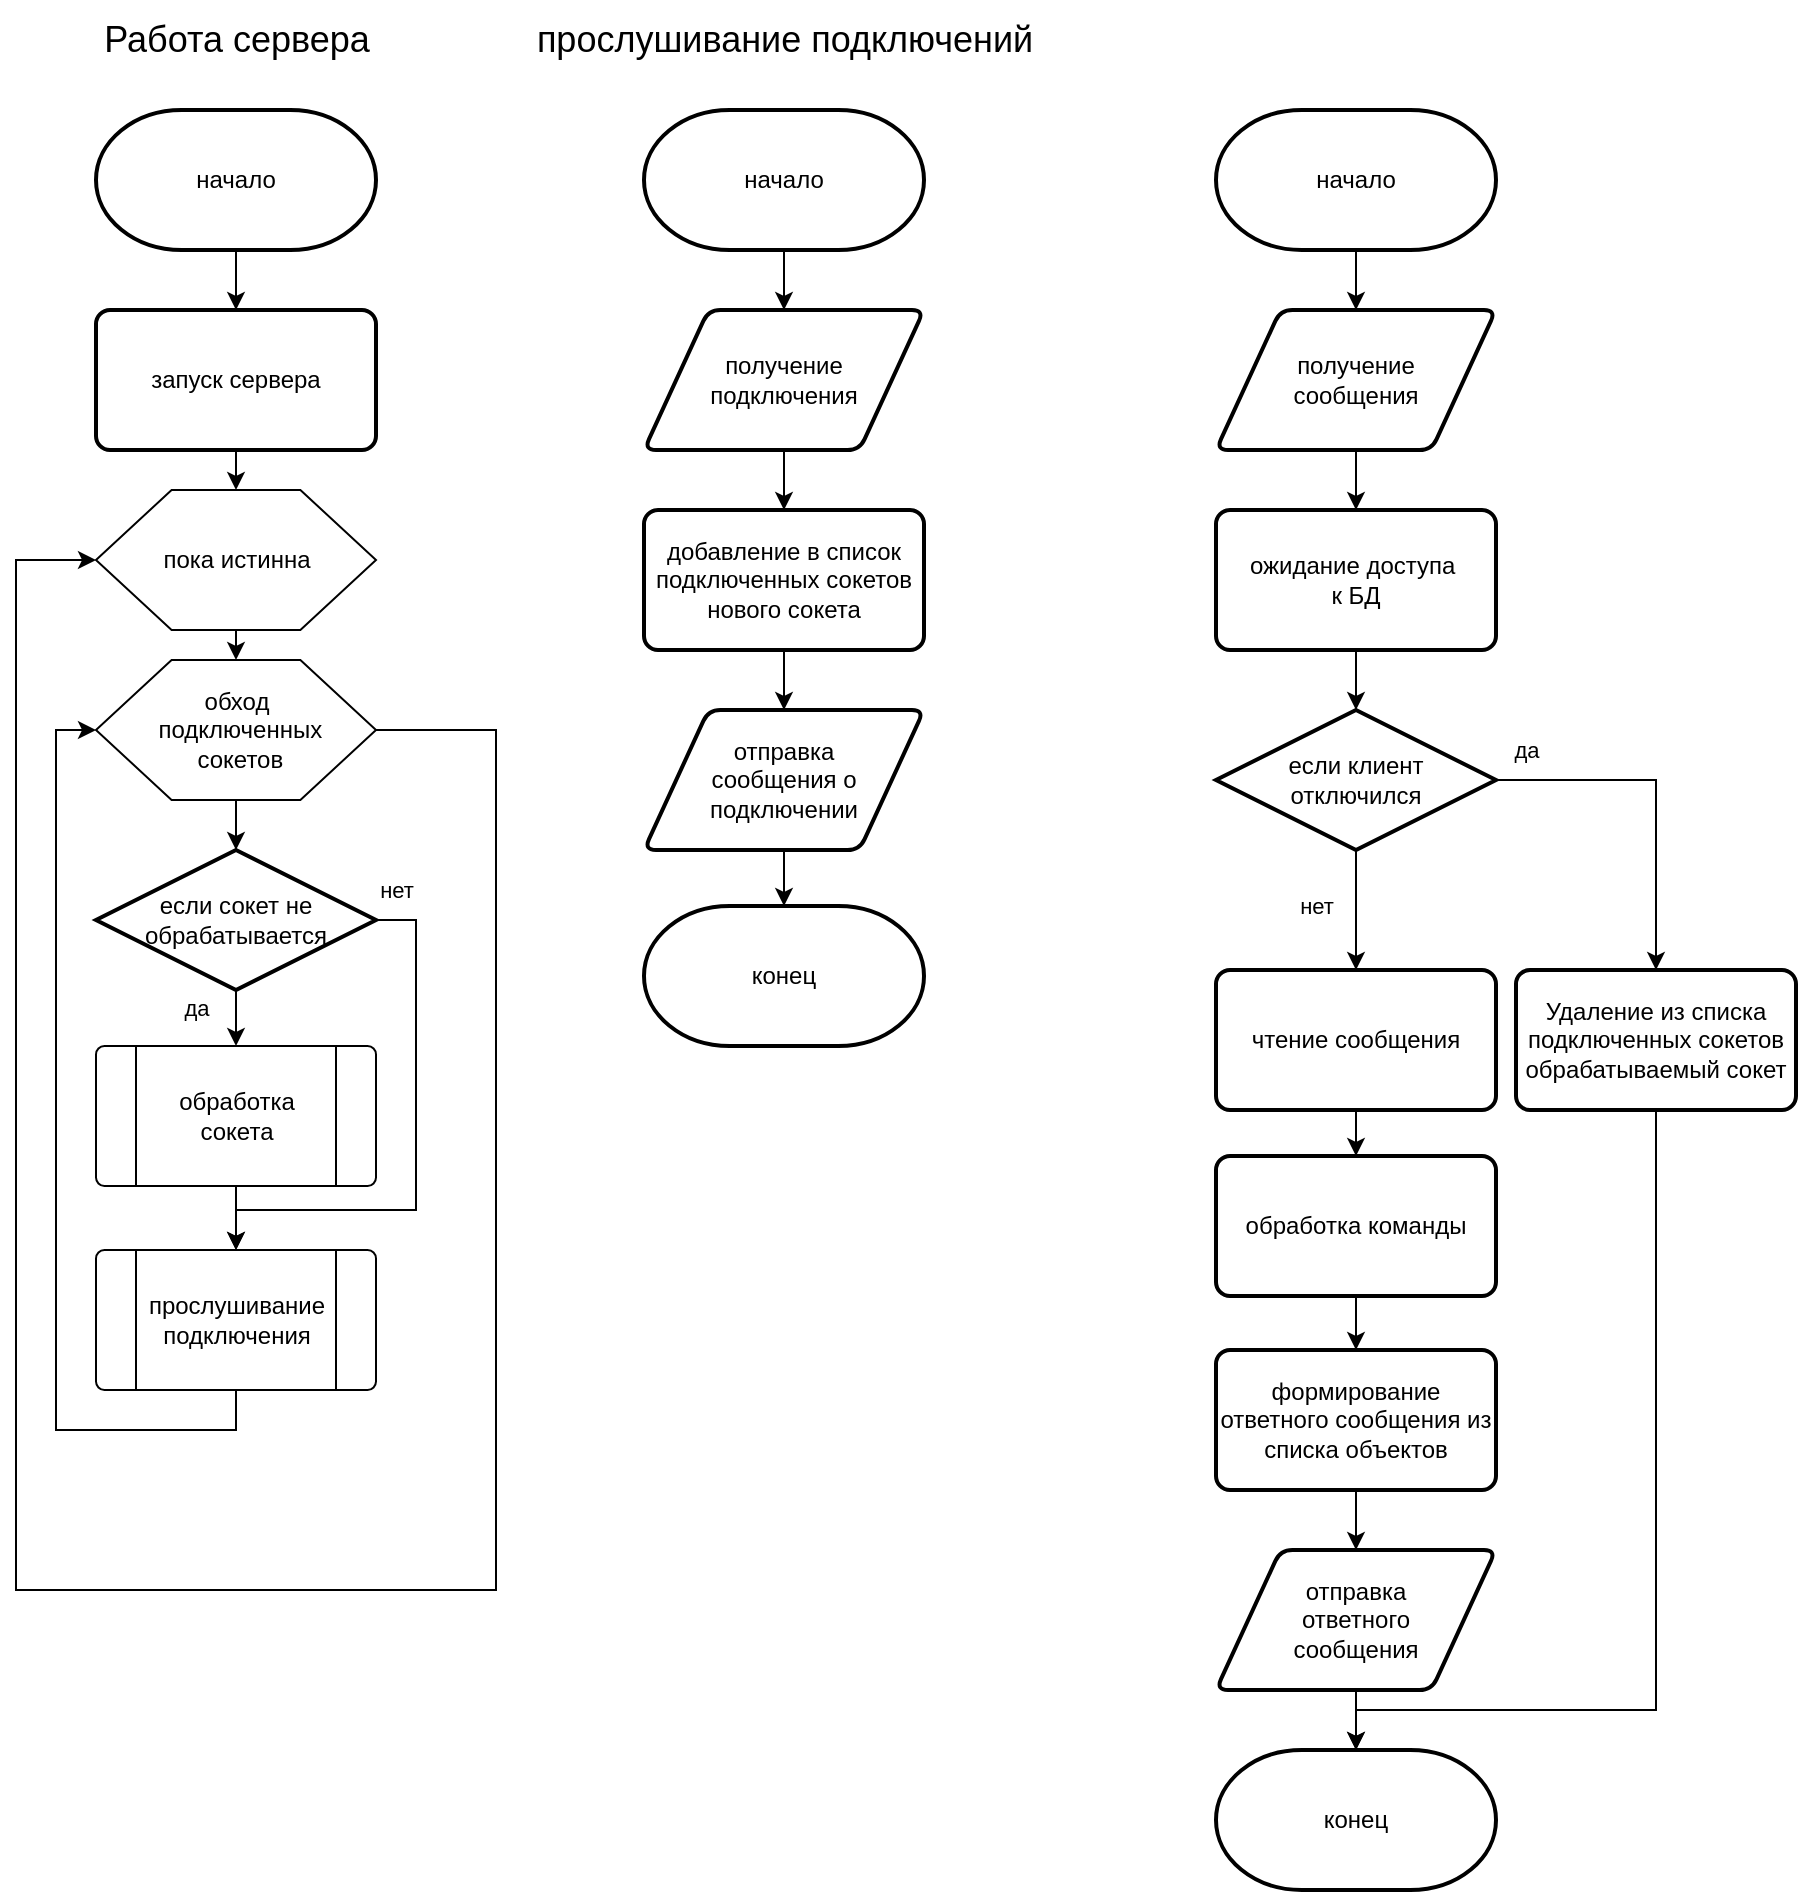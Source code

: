 <mxfile version="26.2.14">
  <diagram name="Страница — 1" id="WyLN26XSXVb4MPphpkSh">
    <mxGraphModel dx="1830" dy="1985" grid="1" gridSize="10" guides="1" tooltips="1" connect="1" arrows="1" fold="1" page="1" pageScale="1" pageWidth="827" pageHeight="1169" math="0" shadow="0">
      <root>
        <mxCell id="0" />
        <mxCell id="1" parent="0" />
        <mxCell id="XChZpc23m_ZPnFrmhCxJ-3" style="edgeStyle=orthogonalEdgeStyle;rounded=0;orthogonalLoop=1;jettySize=auto;html=1;exitX=0.5;exitY=1;exitDx=0;exitDy=0;exitPerimeter=0;entryX=0.5;entryY=0;entryDx=0;entryDy=0;" edge="1" parent="1" source="XChZpc23m_ZPnFrmhCxJ-1" target="XChZpc23m_ZPnFrmhCxJ-2">
          <mxGeometry relative="1" as="geometry" />
        </mxCell>
        <mxCell id="XChZpc23m_ZPnFrmhCxJ-1" value="&lt;div&gt;начало&lt;/div&gt;" style="strokeWidth=2;html=1;shape=mxgraph.flowchart.terminator;whiteSpace=wrap;" vertex="1" parent="1">
          <mxGeometry x="70" y="50" width="140" height="70" as="geometry" />
        </mxCell>
        <mxCell id="XChZpc23m_ZPnFrmhCxJ-6" style="edgeStyle=orthogonalEdgeStyle;rounded=0;orthogonalLoop=1;jettySize=auto;html=1;exitX=0.5;exitY=1;exitDx=0;exitDy=0;entryX=0.5;entryY=0;entryDx=0;entryDy=0;" edge="1" parent="1" source="XChZpc23m_ZPnFrmhCxJ-2" target="XChZpc23m_ZPnFrmhCxJ-4">
          <mxGeometry relative="1" as="geometry" />
        </mxCell>
        <mxCell id="XChZpc23m_ZPnFrmhCxJ-2" value="запуск сервера" style="rounded=1;whiteSpace=wrap;html=1;absoluteArcSize=1;arcSize=14;strokeWidth=2;" vertex="1" parent="1">
          <mxGeometry x="70" y="150" width="140" height="70" as="geometry" />
        </mxCell>
        <mxCell id="XChZpc23m_ZPnFrmhCxJ-9" style="edgeStyle=orthogonalEdgeStyle;rounded=0;orthogonalLoop=1;jettySize=auto;html=1;exitX=0.5;exitY=1;exitDx=0;exitDy=0;entryX=0.5;entryY=0;entryDx=0;entryDy=0;" edge="1" parent="1" source="XChZpc23m_ZPnFrmhCxJ-4" target="XChZpc23m_ZPnFrmhCxJ-7">
          <mxGeometry relative="1" as="geometry" />
        </mxCell>
        <mxCell id="XChZpc23m_ZPnFrmhCxJ-4" value="" style="verticalLabelPosition=bottom;verticalAlign=top;html=1;shape=hexagon;perimeter=hexagonPerimeter2;arcSize=6;size=0.27;" vertex="1" parent="1">
          <mxGeometry x="70" y="240" width="140" height="70" as="geometry" />
        </mxCell>
        <mxCell id="XChZpc23m_ZPnFrmhCxJ-5" value="пока истинна" style="text;html=1;align=center;verticalAlign=middle;resizable=0;points=[];autosize=1;strokeColor=none;fillColor=none;" vertex="1" parent="1">
          <mxGeometry x="90" y="260" width="100" height="30" as="geometry" />
        </mxCell>
        <mxCell id="XChZpc23m_ZPnFrmhCxJ-26" style="edgeStyle=orthogonalEdgeStyle;rounded=0;orthogonalLoop=1;jettySize=auto;html=1;exitX=1;exitY=0.5;exitDx=0;exitDy=0;entryX=0;entryY=0.5;entryDx=0;entryDy=0;" edge="1" parent="1" source="XChZpc23m_ZPnFrmhCxJ-7" target="XChZpc23m_ZPnFrmhCxJ-4">
          <mxGeometry relative="1" as="geometry">
            <Array as="points">
              <mxPoint x="270" y="360" />
              <mxPoint x="270" y="790" />
              <mxPoint x="30" y="790" />
              <mxPoint x="30" y="275" />
            </Array>
          </mxGeometry>
        </mxCell>
        <mxCell id="XChZpc23m_ZPnFrmhCxJ-7" value="" style="verticalLabelPosition=bottom;verticalAlign=top;html=1;shape=hexagon;perimeter=hexagonPerimeter2;arcSize=6;size=0.27;" vertex="1" parent="1">
          <mxGeometry x="70" y="325" width="140" height="70" as="geometry" />
        </mxCell>
        <mxCell id="XChZpc23m_ZPnFrmhCxJ-8" value="&lt;div&gt;обход&lt;/div&gt;&lt;div&gt;&amp;nbsp;подключенных&lt;/div&gt;&lt;div&gt;&amp;nbsp;сокетов&lt;/div&gt;" style="text;html=1;align=center;verticalAlign=middle;resizable=0;points=[];autosize=1;strokeColor=none;fillColor=none;" vertex="1" parent="1">
          <mxGeometry x="85" y="330" width="110" height="60" as="geometry" />
        </mxCell>
        <mxCell id="XChZpc23m_ZPnFrmhCxJ-18" style="edgeStyle=orthogonalEdgeStyle;rounded=0;orthogonalLoop=1;jettySize=auto;html=1;exitX=0.5;exitY=1;exitDx=0;exitDy=0;exitPerimeter=0;entryX=0.5;entryY=0;entryDx=0;entryDy=0;" edge="1" parent="1" source="XChZpc23m_ZPnFrmhCxJ-10" target="XChZpc23m_ZPnFrmhCxJ-16">
          <mxGeometry relative="1" as="geometry" />
        </mxCell>
        <mxCell id="XChZpc23m_ZPnFrmhCxJ-19" value="да" style="edgeLabel;html=1;align=center;verticalAlign=middle;resizable=0;points=[];" vertex="1" connectable="0" parent="XChZpc23m_ZPnFrmhCxJ-18">
          <mxGeometry x="-0.357" y="1" relative="1" as="geometry">
            <mxPoint x="-21" as="offset" />
          </mxGeometry>
        </mxCell>
        <mxCell id="XChZpc23m_ZPnFrmhCxJ-22" style="edgeStyle=orthogonalEdgeStyle;rounded=0;orthogonalLoop=1;jettySize=auto;html=1;exitX=1;exitY=0.5;exitDx=0;exitDy=0;exitPerimeter=0;entryX=0.5;entryY=0;entryDx=0;entryDy=0;" edge="1" parent="1" source="XChZpc23m_ZPnFrmhCxJ-10" target="XChZpc23m_ZPnFrmhCxJ-20">
          <mxGeometry relative="1" as="geometry">
            <Array as="points">
              <mxPoint x="230" y="455" />
              <mxPoint x="230" y="600" />
              <mxPoint x="140" y="600" />
            </Array>
          </mxGeometry>
        </mxCell>
        <mxCell id="XChZpc23m_ZPnFrmhCxJ-24" value="нет" style="edgeLabel;html=1;align=center;verticalAlign=middle;resizable=0;points=[];" vertex="1" connectable="0" parent="XChZpc23m_ZPnFrmhCxJ-22">
          <mxGeometry x="-0.665" y="-1" relative="1" as="geometry">
            <mxPoint x="-9" y="-41" as="offset" />
          </mxGeometry>
        </mxCell>
        <mxCell id="XChZpc23m_ZPnFrmhCxJ-10" value="&lt;div&gt;если сокет не обрабатывается&lt;br&gt;&lt;/div&gt;" style="strokeWidth=2;html=1;shape=mxgraph.flowchart.decision;whiteSpace=wrap;" vertex="1" parent="1">
          <mxGeometry x="70" y="420" width="140" height="70" as="geometry" />
        </mxCell>
        <mxCell id="XChZpc23m_ZPnFrmhCxJ-11" style="edgeStyle=orthogonalEdgeStyle;rounded=0;orthogonalLoop=1;jettySize=auto;html=1;exitX=0.5;exitY=1;exitDx=0;exitDy=0;entryX=0.5;entryY=0;entryDx=0;entryDy=0;entryPerimeter=0;" edge="1" parent="1" source="XChZpc23m_ZPnFrmhCxJ-7" target="XChZpc23m_ZPnFrmhCxJ-10">
          <mxGeometry relative="1" as="geometry" />
        </mxCell>
        <mxCell id="XChZpc23m_ZPnFrmhCxJ-23" style="edgeStyle=orthogonalEdgeStyle;rounded=0;orthogonalLoop=1;jettySize=auto;html=1;exitX=0.5;exitY=1;exitDx=0;exitDy=0;entryX=0.5;entryY=0;entryDx=0;entryDy=0;" edge="1" parent="1" source="XChZpc23m_ZPnFrmhCxJ-16" target="XChZpc23m_ZPnFrmhCxJ-20">
          <mxGeometry relative="1" as="geometry" />
        </mxCell>
        <mxCell id="XChZpc23m_ZPnFrmhCxJ-16" value="" style="verticalLabelPosition=bottom;verticalAlign=top;html=1;shape=process;whiteSpace=wrap;rounded=1;size=0.14;arcSize=6;" vertex="1" parent="1">
          <mxGeometry x="70" y="518" width="140" height="70" as="geometry" />
        </mxCell>
        <mxCell id="XChZpc23m_ZPnFrmhCxJ-17" value="&lt;div&gt;обработка&lt;/div&gt;&lt;div&gt;сокета&lt;/div&gt;" style="text;html=1;align=center;verticalAlign=middle;resizable=0;points=[];autosize=1;strokeColor=none;fillColor=none;" vertex="1" parent="1">
          <mxGeometry x="100" y="533" width="80" height="40" as="geometry" />
        </mxCell>
        <mxCell id="XChZpc23m_ZPnFrmhCxJ-25" style="edgeStyle=orthogonalEdgeStyle;rounded=0;orthogonalLoop=1;jettySize=auto;html=1;exitX=0.5;exitY=1;exitDx=0;exitDy=0;entryX=0;entryY=0.5;entryDx=0;entryDy=0;" edge="1" parent="1" source="XChZpc23m_ZPnFrmhCxJ-20" target="XChZpc23m_ZPnFrmhCxJ-7">
          <mxGeometry relative="1" as="geometry" />
        </mxCell>
        <mxCell id="XChZpc23m_ZPnFrmhCxJ-20" value="" style="verticalLabelPosition=bottom;verticalAlign=top;html=1;shape=process;whiteSpace=wrap;rounded=1;size=0.14;arcSize=6;" vertex="1" parent="1">
          <mxGeometry x="70" y="620" width="140" height="70" as="geometry" />
        </mxCell>
        <mxCell id="XChZpc23m_ZPnFrmhCxJ-21" value="&lt;div&gt;прослушивание&lt;/div&gt;&lt;div&gt;подключения&lt;br&gt;&lt;/div&gt;" style="text;html=1;align=center;verticalAlign=middle;resizable=0;points=[];autosize=1;strokeColor=none;fillColor=none;" vertex="1" parent="1">
          <mxGeometry x="85" y="635" width="110" height="40" as="geometry" />
        </mxCell>
        <mxCell id="XChZpc23m_ZPnFrmhCxJ-27" value="&lt;font style=&quot;font-size: 18px;&quot;&gt;Работа сервера&lt;/font&gt;" style="text;html=1;align=center;verticalAlign=middle;resizable=0;points=[];autosize=1;strokeColor=none;fillColor=none;" vertex="1" parent="1">
          <mxGeometry x="60" y="-5" width="160" height="40" as="geometry" />
        </mxCell>
        <mxCell id="XChZpc23m_ZPnFrmhCxJ-32" style="edgeStyle=orthogonalEdgeStyle;rounded=0;orthogonalLoop=1;jettySize=auto;html=1;exitX=0.5;exitY=1;exitDx=0;exitDy=0;exitPerimeter=0;entryX=0.5;entryY=0;entryDx=0;entryDy=0;" edge="1" parent="1" source="XChZpc23m_ZPnFrmhCxJ-28" target="XChZpc23m_ZPnFrmhCxJ-30">
          <mxGeometry relative="1" as="geometry" />
        </mxCell>
        <mxCell id="XChZpc23m_ZPnFrmhCxJ-28" value="&lt;div&gt;начало&lt;/div&gt;" style="strokeWidth=2;html=1;shape=mxgraph.flowchart.terminator;whiteSpace=wrap;" vertex="1" parent="1">
          <mxGeometry x="344" y="50" width="140" height="70" as="geometry" />
        </mxCell>
        <mxCell id="XChZpc23m_ZPnFrmhCxJ-29" value="&lt;font style=&quot;font-size: 18px;&quot;&gt;прослушивание подключений&lt;/font&gt;" style="text;html=1;align=center;verticalAlign=middle;resizable=0;points=[];autosize=1;strokeColor=none;fillColor=none;" vertex="1" parent="1">
          <mxGeometry x="279" y="-5" width="270" height="40" as="geometry" />
        </mxCell>
        <mxCell id="XChZpc23m_ZPnFrmhCxJ-34" style="edgeStyle=orthogonalEdgeStyle;rounded=0;orthogonalLoop=1;jettySize=auto;html=1;exitX=0.5;exitY=1;exitDx=0;exitDy=0;entryX=0.5;entryY=0;entryDx=0;entryDy=0;" edge="1" parent="1" source="XChZpc23m_ZPnFrmhCxJ-30" target="XChZpc23m_ZPnFrmhCxJ-33">
          <mxGeometry relative="1" as="geometry" />
        </mxCell>
        <mxCell id="XChZpc23m_ZPnFrmhCxJ-30" value="&lt;div&gt;получение&lt;/div&gt;&lt;div&gt;подключения&lt;/div&gt;" style="shape=parallelogram;html=1;strokeWidth=2;perimeter=parallelogramPerimeter;whiteSpace=wrap;rounded=1;arcSize=12;size=0.23;" vertex="1" parent="1">
          <mxGeometry x="344" y="150" width="140" height="70" as="geometry" />
        </mxCell>
        <mxCell id="XChZpc23m_ZPnFrmhCxJ-36" style="edgeStyle=orthogonalEdgeStyle;rounded=0;orthogonalLoop=1;jettySize=auto;html=1;exitX=0.5;exitY=1;exitDx=0;exitDy=0;entryX=0.5;entryY=0;entryDx=0;entryDy=0;" edge="1" parent="1" source="XChZpc23m_ZPnFrmhCxJ-33" target="XChZpc23m_ZPnFrmhCxJ-35">
          <mxGeometry relative="1" as="geometry" />
        </mxCell>
        <mxCell id="XChZpc23m_ZPnFrmhCxJ-33" value="&lt;div&gt;добавление в список&lt;/div&gt;&lt;div&gt;подключенных сокетов&lt;/div&gt;&lt;div&gt;нового сокета&lt;br&gt;&lt;/div&gt;" style="rounded=1;whiteSpace=wrap;html=1;absoluteArcSize=1;arcSize=14;strokeWidth=2;" vertex="1" parent="1">
          <mxGeometry x="344" y="250" width="140" height="70" as="geometry" />
        </mxCell>
        <mxCell id="XChZpc23m_ZPnFrmhCxJ-35" value="&lt;div&gt;отправка&lt;/div&gt;&lt;div&gt;сообщения о&lt;/div&gt;&lt;div&gt;подключении&lt;br&gt;&lt;/div&gt;" style="shape=parallelogram;html=1;strokeWidth=2;perimeter=parallelogramPerimeter;whiteSpace=wrap;rounded=1;arcSize=12;size=0.23;" vertex="1" parent="1">
          <mxGeometry x="344" y="350" width="140" height="70" as="geometry" />
        </mxCell>
        <mxCell id="XChZpc23m_ZPnFrmhCxJ-37" value="конец" style="strokeWidth=2;html=1;shape=mxgraph.flowchart.terminator;whiteSpace=wrap;" vertex="1" parent="1">
          <mxGeometry x="344" y="448" width="140" height="70" as="geometry" />
        </mxCell>
        <mxCell id="XChZpc23m_ZPnFrmhCxJ-38" style="edgeStyle=orthogonalEdgeStyle;rounded=0;orthogonalLoop=1;jettySize=auto;html=1;exitX=0.5;exitY=1;exitDx=0;exitDy=0;entryX=0.5;entryY=0;entryDx=0;entryDy=0;entryPerimeter=0;" edge="1" parent="1" source="XChZpc23m_ZPnFrmhCxJ-35" target="XChZpc23m_ZPnFrmhCxJ-37">
          <mxGeometry relative="1" as="geometry" />
        </mxCell>
        <mxCell id="XChZpc23m_ZPnFrmhCxJ-43" style="edgeStyle=orthogonalEdgeStyle;rounded=0;orthogonalLoop=1;jettySize=auto;html=1;exitX=0.5;exitY=1;exitDx=0;exitDy=0;exitPerimeter=0;entryX=0.5;entryY=0;entryDx=0;entryDy=0;" edge="1" parent="1" source="XChZpc23m_ZPnFrmhCxJ-39" target="XChZpc23m_ZPnFrmhCxJ-40">
          <mxGeometry relative="1" as="geometry" />
        </mxCell>
        <mxCell id="XChZpc23m_ZPnFrmhCxJ-39" value="&lt;div&gt;начало&lt;/div&gt;" style="strokeWidth=2;html=1;shape=mxgraph.flowchart.terminator;whiteSpace=wrap;" vertex="1" parent="1">
          <mxGeometry x="630" y="50" width="140" height="70" as="geometry" />
        </mxCell>
        <mxCell id="XChZpc23m_ZPnFrmhCxJ-45" style="edgeStyle=orthogonalEdgeStyle;rounded=0;orthogonalLoop=1;jettySize=auto;html=1;exitX=0.5;exitY=1;exitDx=0;exitDy=0;entryX=0.5;entryY=0;entryDx=0;entryDy=0;" edge="1" parent="1" source="XChZpc23m_ZPnFrmhCxJ-40" target="XChZpc23m_ZPnFrmhCxJ-44">
          <mxGeometry relative="1" as="geometry" />
        </mxCell>
        <mxCell id="XChZpc23m_ZPnFrmhCxJ-40" value="&lt;div&gt;получение&lt;/div&gt;&lt;div&gt;сообщения&lt;br&gt;&lt;/div&gt;" style="shape=parallelogram;html=1;strokeWidth=2;perimeter=parallelogramPerimeter;whiteSpace=wrap;rounded=1;arcSize=12;size=0.23;" vertex="1" parent="1">
          <mxGeometry x="630" y="150" width="140" height="70" as="geometry" />
        </mxCell>
        <mxCell id="XChZpc23m_ZPnFrmhCxJ-44" value="&lt;div&gt;ожидание доступа&amp;nbsp;&lt;/div&gt;&lt;div&gt;к БД&lt;/div&gt;" style="rounded=1;whiteSpace=wrap;html=1;absoluteArcSize=1;arcSize=14;strokeWidth=2;" vertex="1" parent="1">
          <mxGeometry x="630" y="250" width="140" height="70" as="geometry" />
        </mxCell>
        <mxCell id="XChZpc23m_ZPnFrmhCxJ-48" style="edgeStyle=orthogonalEdgeStyle;rounded=0;orthogonalLoop=1;jettySize=auto;html=1;exitX=1;exitY=0.5;exitDx=0;exitDy=0;exitPerimeter=0;entryX=0.5;entryY=0;entryDx=0;entryDy=0;" edge="1" parent="1" source="XChZpc23m_ZPnFrmhCxJ-46" target="XChZpc23m_ZPnFrmhCxJ-47">
          <mxGeometry relative="1" as="geometry" />
        </mxCell>
        <mxCell id="XChZpc23m_ZPnFrmhCxJ-54" value="да" style="edgeLabel;html=1;align=center;verticalAlign=middle;resizable=0;points=[];" vertex="1" connectable="0" parent="XChZpc23m_ZPnFrmhCxJ-48">
          <mxGeometry x="-0.837" relative="1" as="geometry">
            <mxPoint y="-15" as="offset" />
          </mxGeometry>
        </mxCell>
        <mxCell id="XChZpc23m_ZPnFrmhCxJ-52" style="edgeStyle=orthogonalEdgeStyle;rounded=0;orthogonalLoop=1;jettySize=auto;html=1;exitX=0.5;exitY=1;exitDx=0;exitDy=0;exitPerimeter=0;entryX=0.5;entryY=0;entryDx=0;entryDy=0;" edge="1" parent="1" source="XChZpc23m_ZPnFrmhCxJ-46" target="XChZpc23m_ZPnFrmhCxJ-51">
          <mxGeometry relative="1" as="geometry" />
        </mxCell>
        <mxCell id="XChZpc23m_ZPnFrmhCxJ-55" value="&lt;div&gt;нет&lt;/div&gt;" style="edgeLabel;html=1;align=center;verticalAlign=middle;resizable=0;points=[];" vertex="1" connectable="0" parent="XChZpc23m_ZPnFrmhCxJ-52">
          <mxGeometry x="-0.128" relative="1" as="geometry">
            <mxPoint x="-20" y="2" as="offset" />
          </mxGeometry>
        </mxCell>
        <mxCell id="XChZpc23m_ZPnFrmhCxJ-46" value="&lt;div&gt;если клиент&lt;/div&gt;&lt;div&gt;отключился&lt;/div&gt;" style="strokeWidth=2;html=1;shape=mxgraph.flowchart.decision;whiteSpace=wrap;" vertex="1" parent="1">
          <mxGeometry x="630" y="350" width="140" height="70" as="geometry" />
        </mxCell>
        <mxCell id="XChZpc23m_ZPnFrmhCxJ-47" value="&lt;div&gt;Удаление из списка&lt;/div&gt;&lt;div&gt;подключенных сокетов&lt;/div&gt;&lt;div&gt;обрабатываемый сокет&lt;br&gt;&lt;/div&gt;" style="rounded=1;whiteSpace=wrap;html=1;absoluteArcSize=1;arcSize=14;strokeWidth=2;" vertex="1" parent="1">
          <mxGeometry x="780" y="480" width="140" height="70" as="geometry" />
        </mxCell>
        <mxCell id="XChZpc23m_ZPnFrmhCxJ-50" style="edgeStyle=orthogonalEdgeStyle;rounded=0;orthogonalLoop=1;jettySize=auto;html=1;exitX=0.5;exitY=1;exitDx=0;exitDy=0;entryX=0.5;entryY=0;entryDx=0;entryDy=0;entryPerimeter=0;" edge="1" parent="1" source="XChZpc23m_ZPnFrmhCxJ-44" target="XChZpc23m_ZPnFrmhCxJ-46">
          <mxGeometry relative="1" as="geometry" />
        </mxCell>
        <mxCell id="XChZpc23m_ZPnFrmhCxJ-57" style="edgeStyle=orthogonalEdgeStyle;rounded=0;orthogonalLoop=1;jettySize=auto;html=1;exitX=0.5;exitY=1;exitDx=0;exitDy=0;entryX=0.5;entryY=0;entryDx=0;entryDy=0;" edge="1" parent="1" source="XChZpc23m_ZPnFrmhCxJ-51" target="XChZpc23m_ZPnFrmhCxJ-56">
          <mxGeometry relative="1" as="geometry" />
        </mxCell>
        <mxCell id="XChZpc23m_ZPnFrmhCxJ-51" value="чтение сообщения" style="rounded=1;whiteSpace=wrap;html=1;absoluteArcSize=1;arcSize=14;strokeWidth=2;" vertex="1" parent="1">
          <mxGeometry x="630" y="480" width="140" height="70" as="geometry" />
        </mxCell>
        <mxCell id="XChZpc23m_ZPnFrmhCxJ-59" style="edgeStyle=orthogonalEdgeStyle;rounded=0;orthogonalLoop=1;jettySize=auto;html=1;exitX=0.5;exitY=1;exitDx=0;exitDy=0;entryX=0.5;entryY=0;entryDx=0;entryDy=0;" edge="1" parent="1" source="XChZpc23m_ZPnFrmhCxJ-56" target="XChZpc23m_ZPnFrmhCxJ-58">
          <mxGeometry relative="1" as="geometry" />
        </mxCell>
        <mxCell id="XChZpc23m_ZPnFrmhCxJ-56" value="обработка команды" style="rounded=1;whiteSpace=wrap;html=1;absoluteArcSize=1;arcSize=14;strokeWidth=2;" vertex="1" parent="1">
          <mxGeometry x="630" y="573" width="140" height="70" as="geometry" />
        </mxCell>
        <mxCell id="XChZpc23m_ZPnFrmhCxJ-61" style="edgeStyle=orthogonalEdgeStyle;rounded=0;orthogonalLoop=1;jettySize=auto;html=1;exitX=0.5;exitY=1;exitDx=0;exitDy=0;entryX=0.5;entryY=0;entryDx=0;entryDy=0;" edge="1" parent="1" source="XChZpc23m_ZPnFrmhCxJ-58" target="XChZpc23m_ZPnFrmhCxJ-60">
          <mxGeometry relative="1" as="geometry" />
        </mxCell>
        <mxCell id="XChZpc23m_ZPnFrmhCxJ-58" value="формирование ответного сообщения из списка объектов" style="rounded=1;whiteSpace=wrap;html=1;absoluteArcSize=1;arcSize=14;strokeWidth=2;" vertex="1" parent="1">
          <mxGeometry x="630" y="670" width="140" height="70" as="geometry" />
        </mxCell>
        <mxCell id="XChZpc23m_ZPnFrmhCxJ-60" value="&lt;div&gt;отправка&lt;/div&gt;&lt;div&gt;ответного&lt;/div&gt;&lt;div&gt;сообщения&lt;br&gt;&lt;/div&gt;" style="shape=parallelogram;html=1;strokeWidth=2;perimeter=parallelogramPerimeter;whiteSpace=wrap;rounded=1;arcSize=12;size=0.23;" vertex="1" parent="1">
          <mxGeometry x="630" y="770" width="140" height="70" as="geometry" />
        </mxCell>
        <mxCell id="XChZpc23m_ZPnFrmhCxJ-62" value="конец" style="strokeWidth=2;html=1;shape=mxgraph.flowchart.terminator;whiteSpace=wrap;" vertex="1" parent="1">
          <mxGeometry x="630" y="870" width="140" height="70" as="geometry" />
        </mxCell>
        <mxCell id="XChZpc23m_ZPnFrmhCxJ-63" style="edgeStyle=orthogonalEdgeStyle;rounded=0;orthogonalLoop=1;jettySize=auto;html=1;exitX=0.5;exitY=1;exitDx=0;exitDy=0;entryX=0.5;entryY=0;entryDx=0;entryDy=0;entryPerimeter=0;" edge="1" parent="1" source="XChZpc23m_ZPnFrmhCxJ-60" target="XChZpc23m_ZPnFrmhCxJ-62">
          <mxGeometry relative="1" as="geometry" />
        </mxCell>
        <mxCell id="XChZpc23m_ZPnFrmhCxJ-64" style="edgeStyle=orthogonalEdgeStyle;rounded=0;orthogonalLoop=1;jettySize=auto;html=1;exitX=0.5;exitY=1;exitDx=0;exitDy=0;entryX=0.5;entryY=0;entryDx=0;entryDy=0;entryPerimeter=0;" edge="1" parent="1" source="XChZpc23m_ZPnFrmhCxJ-47" target="XChZpc23m_ZPnFrmhCxJ-62">
          <mxGeometry relative="1" as="geometry">
            <Array as="points">
              <mxPoint x="850" y="850" />
              <mxPoint x="700" y="850" />
            </Array>
          </mxGeometry>
        </mxCell>
      </root>
    </mxGraphModel>
  </diagram>
</mxfile>
